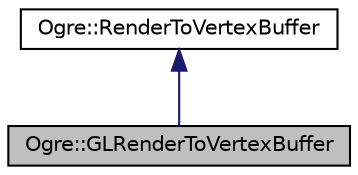 digraph "Ogre::GLRenderToVertexBuffer"
{
  bgcolor="transparent";
  edge [fontname="Helvetica",fontsize="10",labelfontname="Helvetica",labelfontsize="10"];
  node [fontname="Helvetica",fontsize="10",shape=record];
  Node0 [label="Ogre::GLRenderToVertexBuffer",height=0.2,width=0.4,color="black", fillcolor="grey75", style="filled", fontcolor="black"];
  Node1 -> Node0 [dir="back",color="midnightblue",fontsize="10",style="solid",fontname="Helvetica"];
  Node1 [label="Ogre::RenderToVertexBuffer",height=0.2,width=0.4,color="black",URL="$class_ogre_1_1_render_to_vertex_buffer.html",tooltip="An object which renders geometry to a vertex. "];
}
